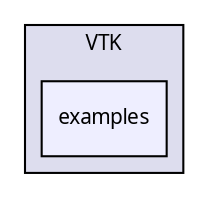 digraph "examples" {
  compound=true
  node [ fontsize="10", fontname="FreeSans.ttf"];
  edge [ labelfontsize="10", labelfontname="FreeSans.ttf"];
  subgraph clusterdir_fd8eb59f6b93dc9aa83524dd762c238e {
    graph [ bgcolor="#ddddee", pencolor="black", label="VTK" fontname="FreeSans.ttf", fontsize="10", URL="dir_fd8eb59f6b93dc9aa83524dd762c238e.html"]
  dir_83a588e5f86208a67c7bbee47702dca8 [shape=box, label="examples", style="filled", fillcolor="#eeeeff", pencolor="black", URL="dir_83a588e5f86208a67c7bbee47702dca8.html"];
  }
}
